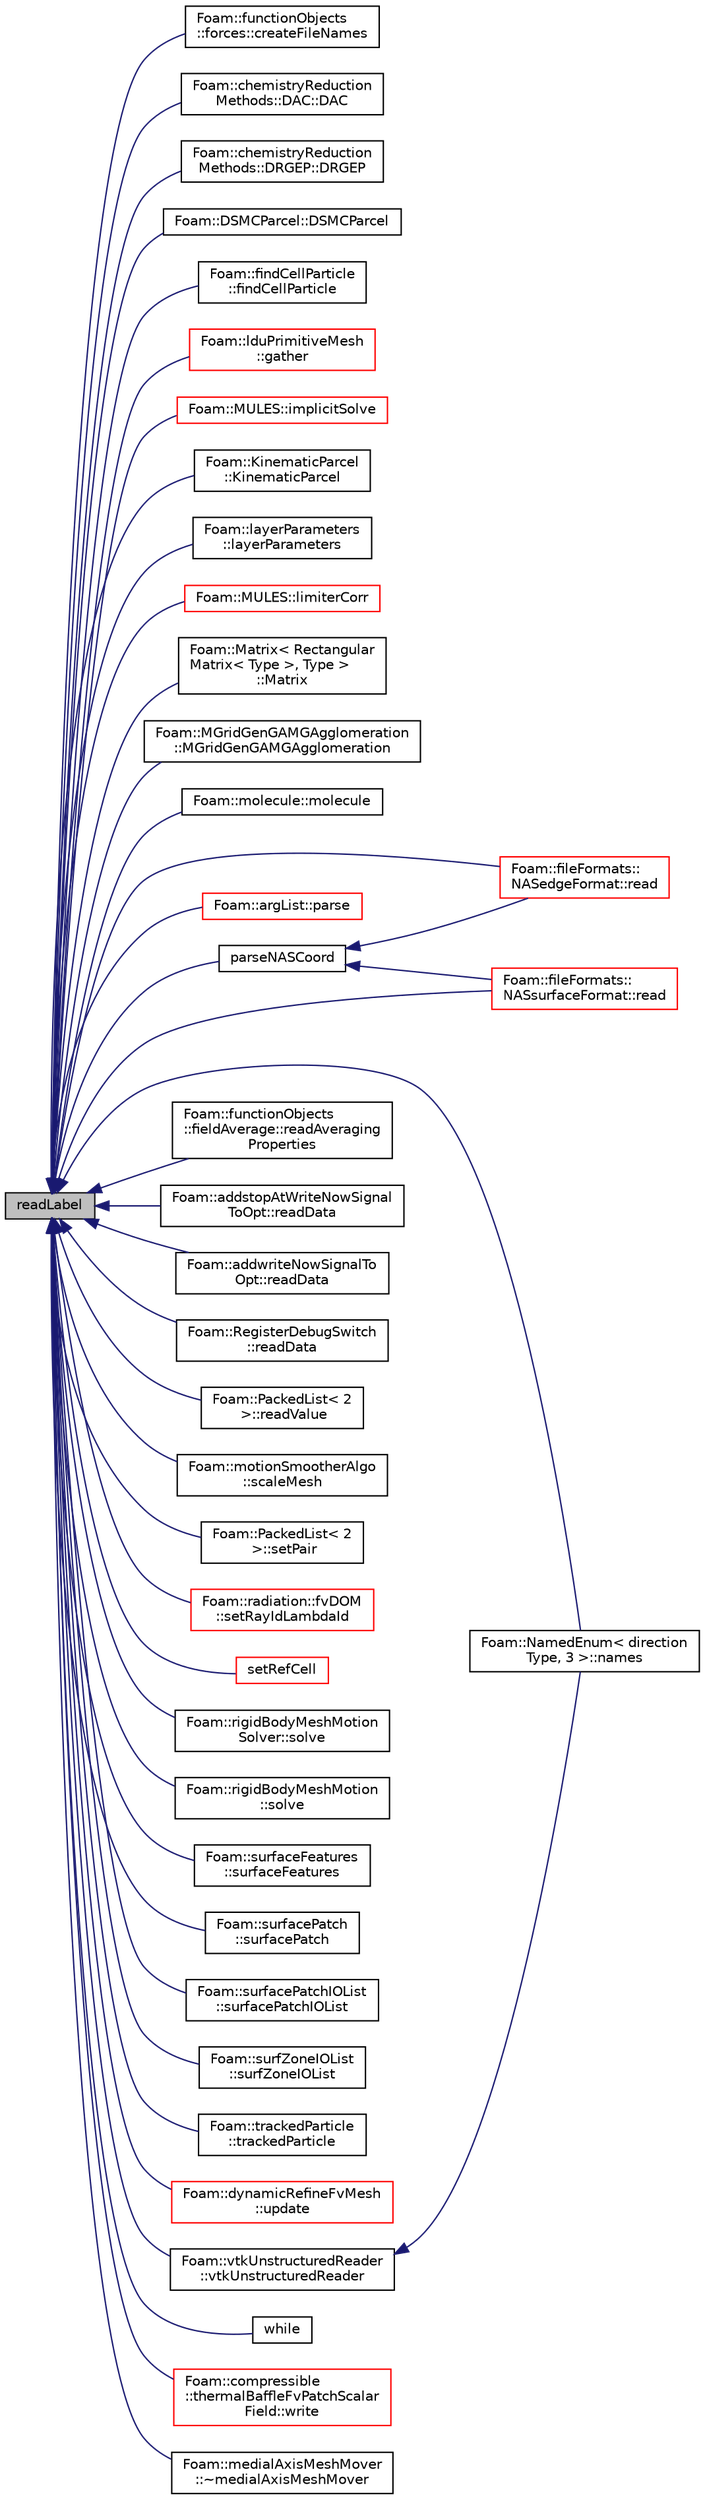 digraph "readLabel"
{
  bgcolor="transparent";
  edge [fontname="Helvetica",fontsize="10",labelfontname="Helvetica",labelfontsize="10"];
  node [fontname="Helvetica",fontsize="10",shape=record];
  rankdir="LR";
  Node132340 [label="readLabel",height=0.2,width=0.4,color="black", fillcolor="grey75", style="filled", fontcolor="black"];
  Node132340 -> Node132341 [dir="back",color="midnightblue",fontsize="10",style="solid",fontname="Helvetica"];
  Node132341 [label="Foam::functionObjects\l::forces::createFileNames",height=0.2,width=0.4,color="black",URL="$a24365.html#aff706769d64dbabfb04a6bc09d171eec",tooltip="Create file names for forces and bins. "];
  Node132340 -> Node132342 [dir="back",color="midnightblue",fontsize="10",style="solid",fontname="Helvetica"];
  Node132342 [label="Foam::chemistryReduction\lMethods::DAC::DAC",height=0.2,width=0.4,color="black",URL="$a31073.html#a97e71408a55ea6177a0d4b36e0b05405",tooltip="Construct from components. "];
  Node132340 -> Node132343 [dir="back",color="midnightblue",fontsize="10",style="solid",fontname="Helvetica"];
  Node132343 [label="Foam::chemistryReduction\lMethods::DRGEP::DRGEP",height=0.2,width=0.4,color="black",URL="$a31081.html#af0ce113c85563ece1b53a57091724708",tooltip="Construct from components. "];
  Node132340 -> Node132344 [dir="back",color="midnightblue",fontsize="10",style="solid",fontname="Helvetica"];
  Node132344 [label="Foam::DSMCParcel::DSMCParcel",height=0.2,width=0.4,color="black",URL="$a24817.html#a28e924d22196affd67ac681fd87ddec4",tooltip="Construct from Istream. "];
  Node132340 -> Node132345 [dir="back",color="midnightblue",fontsize="10",style="solid",fontname="Helvetica"];
  Node132345 [label="Foam::findCellParticle\l::findCellParticle",height=0.2,width=0.4,color="black",URL="$a24221.html#abd80fc22110bf638f2010120b007bb29",tooltip="Construct from Istream. "];
  Node132340 -> Node132346 [dir="back",color="midnightblue",fontsize="10",style="solid",fontname="Helvetica"];
  Node132346 [label="Foam::lduPrimitiveMesh\l::gather",height=0.2,width=0.4,color="red",URL="$a28285.html#ad7514c3eec68fa18c472b5dfe1c2b5a4",tooltip="Gather meshes from other processors onto procIDs[0]. "];
  Node132340 -> Node132350 [dir="back",color="midnightblue",fontsize="10",style="solid",fontname="Helvetica"];
  Node132350 [label="Foam::MULES::implicitSolve",height=0.2,width=0.4,color="red",URL="$a21864.html#af3ebc5af31512182ee43a56e994f4aaf"];
  Node132340 -> Node132353 [dir="back",color="midnightblue",fontsize="10",style="solid",fontname="Helvetica"];
  Node132353 [label="Foam::KinematicParcel\l::KinematicParcel",height=0.2,width=0.4,color="black",URL="$a25005.html#aadba6bb876f56b3c332b7f76c49c600a",tooltip="Construct from Istream. "];
  Node132340 -> Node132354 [dir="back",color="midnightblue",fontsize="10",style="solid",fontname="Helvetica"];
  Node132354 [label="Foam::layerParameters\l::layerParameters",height=0.2,width=0.4,color="black",URL="$a25893.html#a0bca0e83ae5dc91bf83bfda4f12ac795",tooltip="Construct from dictionary. "];
  Node132340 -> Node132355 [dir="back",color="midnightblue",fontsize="10",style="solid",fontname="Helvetica"];
  Node132355 [label="Foam::MULES::limiterCorr",height=0.2,width=0.4,color="red",URL="$a21864.html#a94d3a088ccd04c49be0be5bbfb218379"];
  Node132340 -> Node132358 [dir="back",color="midnightblue",fontsize="10",style="solid",fontname="Helvetica"];
  Node132358 [label="Foam::Matrix\< Rectangular\lMatrix\< Type \>, Type \>\l::Matrix",height=0.2,width=0.4,color="black",URL="$a27889.html#aa92976d4353b6683c4f4b1b50a536502",tooltip="Construct from Istream. "];
  Node132340 -> Node132359 [dir="back",color="midnightblue",fontsize="10",style="solid",fontname="Helvetica"];
  Node132359 [label="Foam::MGridGenGAMGAgglomeration\l::MGridGenGAMGAgglomeration",height=0.2,width=0.4,color="black",URL="$a24421.html#ad90d6181883d17cf991ff0cde7243627",tooltip="Construct given mesh and controls. "];
  Node132340 -> Node132360 [dir="back",color="midnightblue",fontsize="10",style="solid",fontname="Helvetica"];
  Node132360 [label="Foam::molecule::molecule",height=0.2,width=0.4,color="black",URL="$a25521.html#ad9087ff4e729ab59ffa0683d5b5b5e7e",tooltip="Construct from Istream. "];
  Node132340 -> Node132361 [dir="back",color="midnightblue",fontsize="10",style="solid",fontname="Helvetica"];
  Node132361 [label="Foam::NamedEnum\< direction\lType, 3 \>::names",height=0.2,width=0.4,color="black",URL="$a27113.html#a7350da3a0edd92cd11e6c479c9967dc8"];
  Node132340 -> Node132362 [dir="back",color="midnightblue",fontsize="10",style="solid",fontname="Helvetica"];
  Node132362 [label="Foam::argList::parse",height=0.2,width=0.4,color="red",URL="$a27769.html#a00aad68f835a5c0bcb8920505bb0bd10",tooltip="Parse. "];
  Node132340 -> Node132366 [dir="back",color="midnightblue",fontsize="10",style="solid",fontname="Helvetica"];
  Node132366 [label="parseNASCoord",height=0.2,width=0.4,color="black",URL="$a21851.html#a663c47a91dbc4b5b9064c385189002be"];
  Node132366 -> Node132367 [dir="back",color="midnightblue",fontsize="10",style="solid",fontname="Helvetica"];
  Node132367 [label="Foam::fileFormats::\lNASedgeFormat::read",height=0.2,width=0.4,color="red",URL="$a22533.html#a464ebd67acbdff0014d4dae69e3ec4be",tooltip="Read from a file. "];
  Node132366 -> Node132370 [dir="back",color="midnightblue",fontsize="10",style="solid",fontname="Helvetica"];
  Node132370 [label="Foam::fileFormats::\lNASsurfaceFormat::read",height=0.2,width=0.4,color="red",URL="$a30861.html#a464ebd67acbdff0014d4dae69e3ec4be",tooltip="Read from a file. "];
  Node132340 -> Node132367 [dir="back",color="midnightblue",fontsize="10",style="solid",fontname="Helvetica"];
  Node132340 -> Node132370 [dir="back",color="midnightblue",fontsize="10",style="solid",fontname="Helvetica"];
  Node132340 -> Node132373 [dir="back",color="midnightblue",fontsize="10",style="solid",fontname="Helvetica"];
  Node132373 [label="Foam::functionObjects\l::fieldAverage::readAveraging\lProperties",height=0.2,width=0.4,color="black",URL="$a24157.html#acdc49190984d3223cc808b5a80986fac",tooltip="Read averaging properties - steps and time. "];
  Node132340 -> Node132374 [dir="back",color="midnightblue",fontsize="10",style="solid",fontname="Helvetica"];
  Node132374 [label="Foam::addstopAtWriteNowSignal\lToOpt::readData",height=0.2,width=0.4,color="black",URL="$a29885.html#a27acfcce377f5e7a42aa7545b6601208",tooltip="Read. "];
  Node132340 -> Node132375 [dir="back",color="midnightblue",fontsize="10",style="solid",fontname="Helvetica"];
  Node132375 [label="Foam::addwriteNowSignalTo\lOpt::readData",height=0.2,width=0.4,color="black",URL="$a29893.html#a27acfcce377f5e7a42aa7545b6601208",tooltip="Read. "];
  Node132340 -> Node132376 [dir="back",color="midnightblue",fontsize="10",style="solid",fontname="Helvetica"];
  Node132376 [label="Foam::RegisterDebugSwitch\l::readData",height=0.2,width=0.4,color="black",URL="$a27781.html#a27acfcce377f5e7a42aa7545b6601208",tooltip="Read. "];
  Node132340 -> Node132377 [dir="back",color="midnightblue",fontsize="10",style="solid",fontname="Helvetica"];
  Node132377 [label="Foam::PackedList\< 2\l \>::readValue",height=0.2,width=0.4,color="black",URL="$a27053.html#ab648b930cb8e93e6169e4a19979fec3b",tooltip="Read a list entry (allows for specialization) "];
  Node132340 -> Node132378 [dir="back",color="midnightblue",fontsize="10",style="solid",fontname="Helvetica"];
  Node132378 [label="Foam::motionSmootherAlgo\l::scaleMesh",height=0.2,width=0.4,color="black",URL="$a22297.html#a32bff44040e6dbc2f185cba89bcacd6d",tooltip="Move mesh with externally provided mesh constraints. "];
  Node132340 -> Node132379 [dir="back",color="midnightblue",fontsize="10",style="solid",fontname="Helvetica"];
  Node132379 [label="Foam::PackedList\< 2\l \>::setPair",height=0.2,width=0.4,color="black",URL="$a27053.html#aafdf13cb22bedc1134a0e109a6dd4717"];
  Node132340 -> Node132380 [dir="back",color="midnightblue",fontsize="10",style="solid",fontname="Helvetica"];
  Node132380 [label="Foam::radiation::fvDOM\l::setRayIdLambdaId",height=0.2,width=0.4,color="red",URL="$a31357.html#acb7e1787d55b99b8fa41bdb7b530fcab",tooltip="Set the rayId and lambdaId from by decomposing an intensity. "];
  Node132340 -> Node132383 [dir="back",color="midnightblue",fontsize="10",style="solid",fontname="Helvetica"];
  Node132383 [label="setRefCell",height=0.2,width=0.4,color="red",URL="$a21851.html#a570c09c24c272131fed0306cf8e33fcd",tooltip="If the field fieldRef needs referencing find the reference cell nearest. "];
  Node132340 -> Node132386 [dir="back",color="midnightblue",fontsize="10",style="solid",fontname="Helvetica"];
  Node132386 [label="Foam::rigidBodyMeshMotion\lSolver::solve",height=0.2,width=0.4,color="black",URL="$a30489.html#af7d39f0eac0af0ed5785935ac72a1e7d",tooltip="Solve for motion. "];
  Node132340 -> Node132387 [dir="back",color="midnightblue",fontsize="10",style="solid",fontname="Helvetica"];
  Node132387 [label="Foam::rigidBodyMeshMotion\l::solve",height=0.2,width=0.4,color="black",URL="$a30481.html#af7d39f0eac0af0ed5785935ac72a1e7d",tooltip="Solve for motion. "];
  Node132340 -> Node132388 [dir="back",color="midnightblue",fontsize="10",style="solid",fontname="Helvetica"];
  Node132388 [label="Foam::surfaceFeatures\l::surfaceFeatures",height=0.2,width=0.4,color="black",URL="$a26645.html#a194e47cf291844d5b288b771201690d7",tooltip="Construct from file. "];
  Node132340 -> Node132389 [dir="back",color="midnightblue",fontsize="10",style="solid",fontname="Helvetica"];
  Node132389 [label="Foam::surfacePatch\l::surfacePatch",height=0.2,width=0.4,color="black",URL="$a31953.html#a0a29dc4e54face11c633782a105bde9c",tooltip="Construct from Istream. "];
  Node132340 -> Node132390 [dir="back",color="midnightblue",fontsize="10",style="solid",fontname="Helvetica"];
  Node132390 [label="Foam::surfacePatchIOList\l::surfacePatchIOList",height=0.2,width=0.4,color="black",URL="$a31957.html#afaf45df32d27a5d82144fcf3859302e5",tooltip="Static data someStaticData. "];
  Node132340 -> Node132391 [dir="back",color="midnightblue",fontsize="10",style="solid",fontname="Helvetica"];
  Node132391 [label="Foam::surfZoneIOList\l::surfZoneIOList",height=0.2,width=0.4,color="black",URL="$a30969.html#aacd971853679444296b2907d118fb0ea",tooltip="Construct from IOobject. "];
  Node132340 -> Node132392 [dir="back",color="midnightblue",fontsize="10",style="solid",fontname="Helvetica"];
  Node132392 [label="Foam::trackedParticle\l::trackedParticle",height=0.2,width=0.4,color="black",URL="$a25929.html#ab8bfc0bc65311556db918eee018a8d07",tooltip="Construct from Istream. "];
  Node132340 -> Node132393 [dir="back",color="midnightblue",fontsize="10",style="solid",fontname="Helvetica"];
  Node132393 [label="Foam::dynamicRefineFvMesh\l::update",height=0.2,width=0.4,color="red",URL="$a22109.html#aa2aac016e2bf7b5bd2b271786c2791aa",tooltip="Update the mesh for both mesh motion and topology change. "];
  Node132340 -> Node132395 [dir="back",color="midnightblue",fontsize="10",style="solid",fontname="Helvetica"];
  Node132395 [label="Foam::vtkUnstructuredReader\l::vtkUnstructuredReader",height=0.2,width=0.4,color="black",URL="$a22653.html#a46b4c08a407cacfb19ee3ca393efb807",tooltip="Construct from Istream, read all. "];
  Node132395 -> Node132361 [dir="back",color="midnightblue",fontsize="10",style="solid",fontname="Helvetica"];
  Node132340 -> Node132396 [dir="back",color="midnightblue",fontsize="10",style="solid",fontname="Helvetica"];
  Node132396 [label="while",height=0.2,width=0.4,color="black",URL="$a39299.html#ab13470e79e249d04c443bf59be9ff31d"];
  Node132340 -> Node132397 [dir="back",color="midnightblue",fontsize="10",style="solid",fontname="Helvetica"];
  Node132397 [label="Foam::compressible\l::thermalBaffleFvPatchScalar\lField::write",height=0.2,width=0.4,color="red",URL="$a30269.html#a293fdfec8bdfbd5c3913ab4c9f3454ff",tooltip="Write. "];
  Node132340 -> Node132399 [dir="back",color="midnightblue",fontsize="10",style="solid",fontname="Helvetica"];
  Node132399 [label="Foam::medialAxisMeshMover\l::~medialAxisMeshMover",height=0.2,width=0.4,color="black",URL="$a25849.html#a03eb6ed57214533ca9c7282a850b1ea3"];
}
